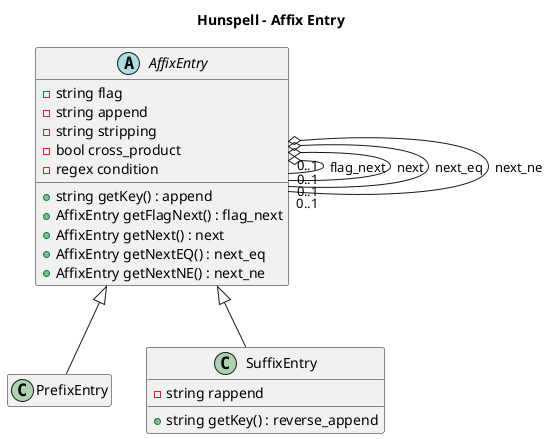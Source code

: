 @startuml
skinparam backgroundcolor White|White

title Hunspell - Affix Entry

hide empty attributes
hide empty methods

AffixEntry <|-- PrefixEntry
AffixEntry <|-- SuffixEntry

AffixEntry o-- "0..1" AffixEntry : flag_next
AffixEntry o-- "0..1" AffixEntry : next
AffixEntry o-- "0..1" AffixEntry : next_eq
AffixEntry o-- "0..1" AffixEntry : next_ne

abstract class AffixEntry {
	-string flag
	-string append
	-string stripping
	-bool cross_product
	-regex condition
	+string getKey() : append
	+AffixEntry getFlagNext() : flag_next
	+AffixEntry getNext() : next
	+AffixEntry getNextEQ() : next_eq
	+AffixEntry getNextNE() : next_ne
}

class SuffixEntry {
	-string rappend
	+string getKey() : reverse_append
}

@enduml
